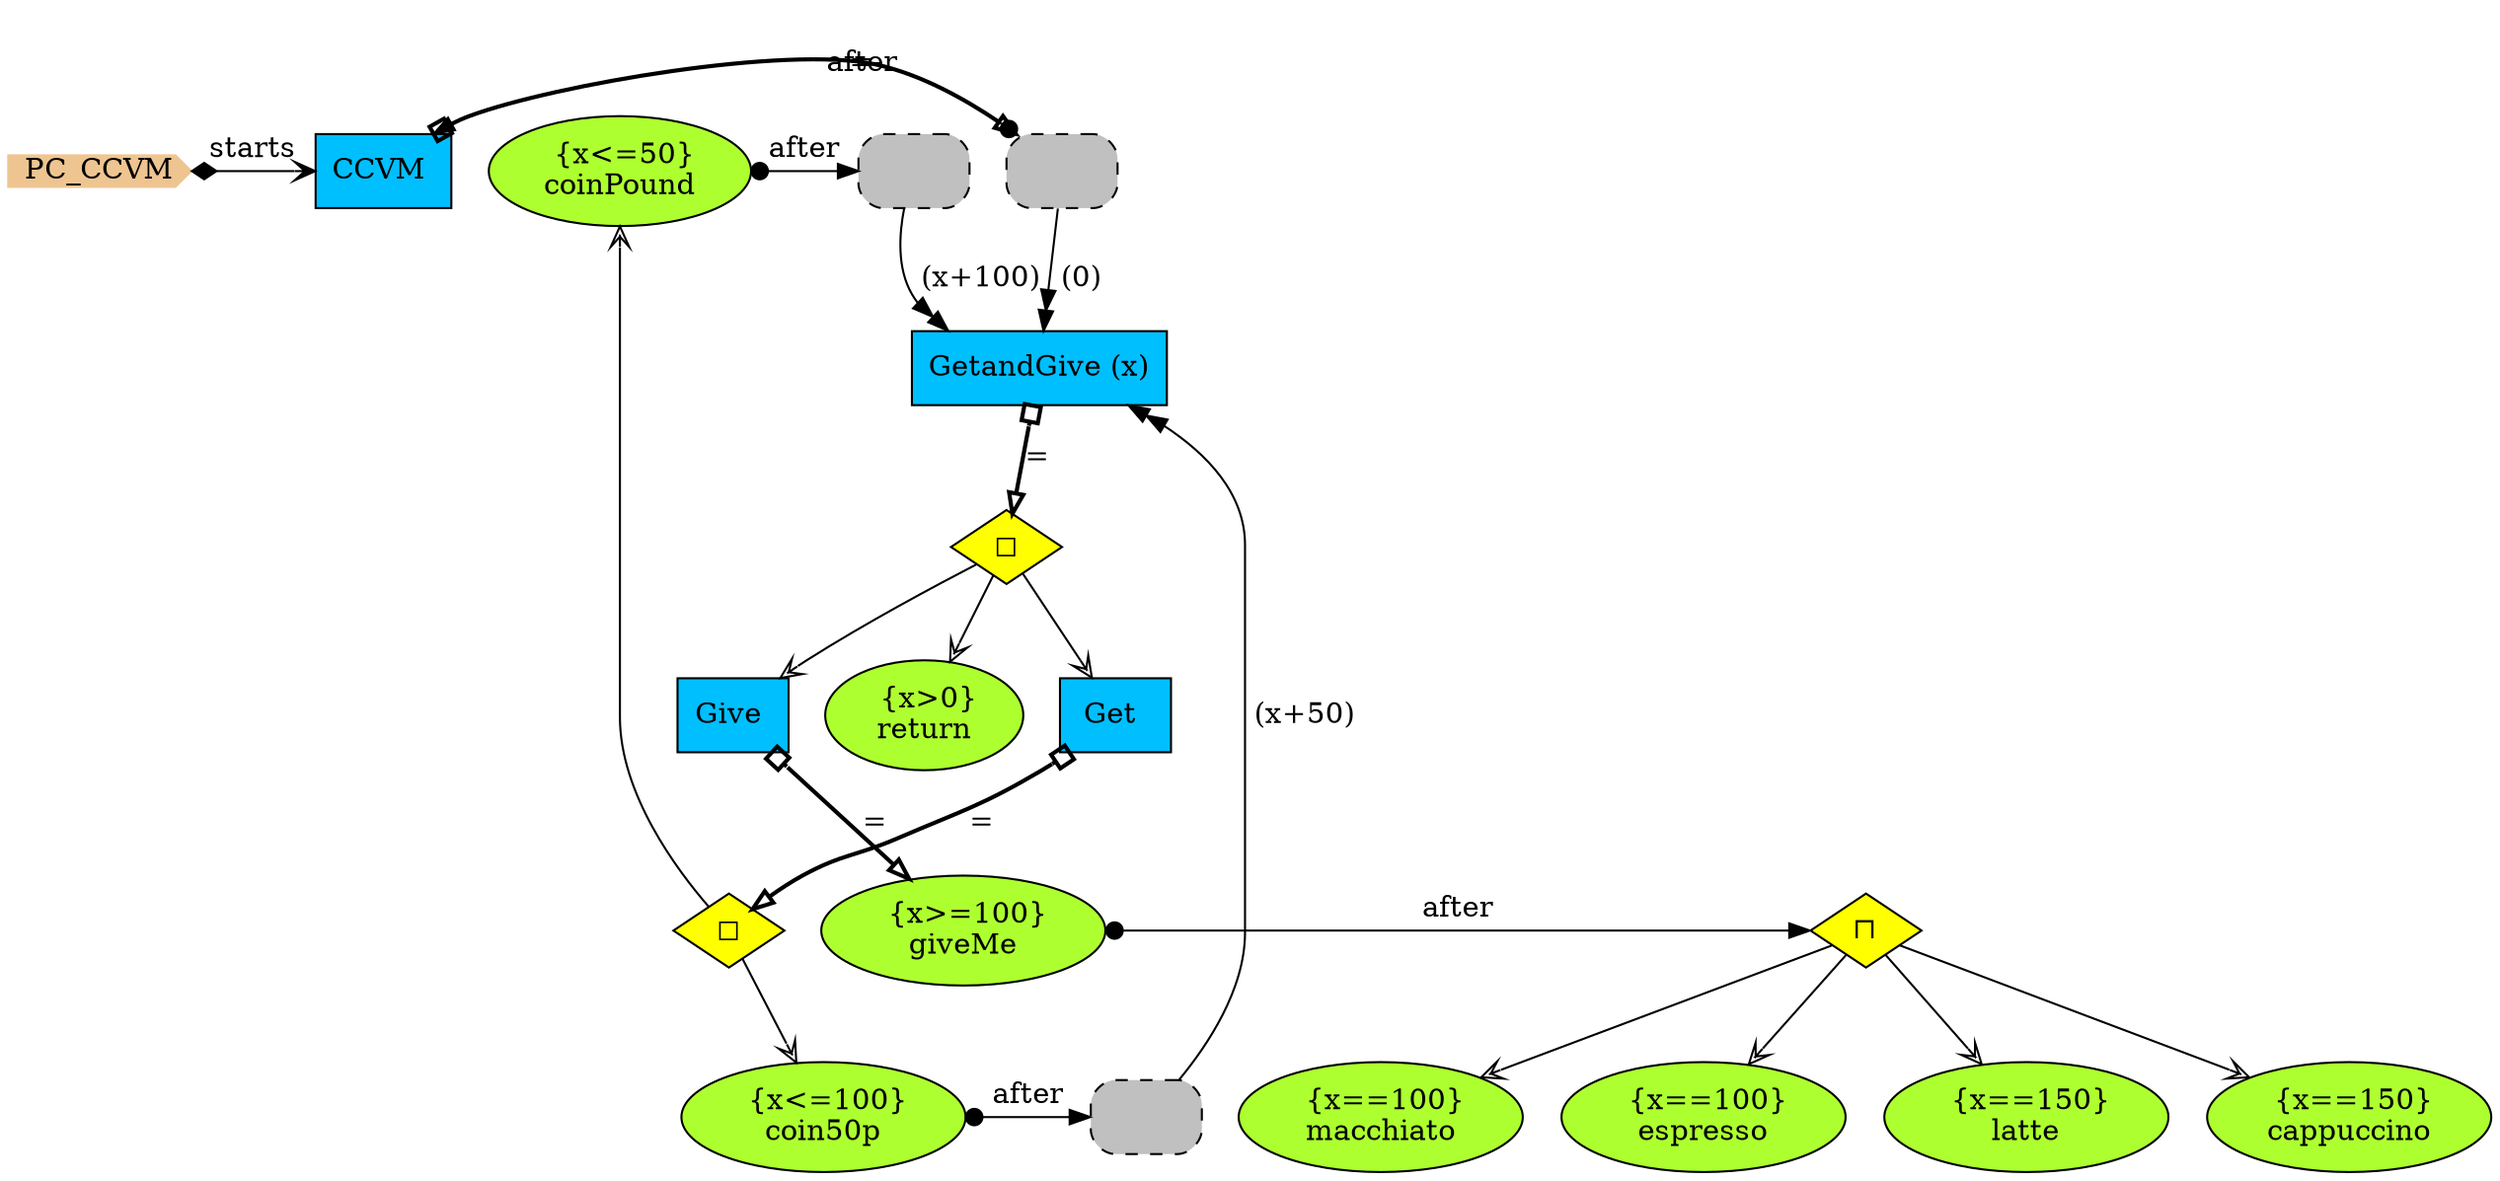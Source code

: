 digraph {
StartN_ [shape = cds,color=burlywood2,style=filled,height=.2,width=.2, label =PC_CCVM];
RefGotPound [shape=rectangle,fillcolor=gray,style="rounded,filled,dashed",label=" "];
RefGot50p [shape=rectangle,fillcolor=gray,style="rounded,filled,dashed",label=" "];
coinPound [shape=ellipse,fillcolor=greenyellow,style = filled,label=" {x<=50}
coinPound"];
coin50p [shape=ellipse,fillcolor=greenyellow,style = filled,label=" {x<=100}
coin50p"];
latte [shape=ellipse,fillcolor=greenyellow,style = filled,label=" {x==150}
latte"];
cappuccino [shape=ellipse,fillcolor=greenyellow,style = filled,label=" {x==150}
cappuccino"];
macchiato [shape=ellipse,fillcolor=greenyellow,style = filled,label=" {x==100}
macchiato"];
espresso [shape=ellipse,fillcolor=greenyellow,style = filled,label=" {x==100}
espresso"];
OpGive [shape=diamond,fillcolor=yellow,style = filled,label="⊓"];
return [shape=ellipse,fillcolor=greenyellow,style = filled,label=" {x>0}
return"];
OpGet [shape=diamond,fillcolor=yellow,style = filled,label="◻︎"];
Get [shape=box,fillcolor=deepskyblue,style = filled,label="Get "];
Give [shape=box,fillcolor=deepskyblue,style = filled,label="Give "];
OpGetandGive [shape=diamond,fillcolor=yellow,style = filled,label="◻︎"];
giveMe [shape=ellipse,fillcolor=greenyellow,style = filled,label=" {x>=100}
giveMe"];
GetandGive [shape=box,fillcolor=deepskyblue,style = filled,label="GetandGive (x)"];
RefGetandGive [shape=rectangle,fillcolor=gray,style="rounded,filled,dashed",label=" "];
CCVM [shape=box,fillcolor=deepskyblue,style = filled,label="CCVM "];

{rank=min;StartN_,CCVM}
{rank=same;RefGetandGive,CCVM}
{rank=same;giveMe,OpGive}
{rank=same;coin50p,RefGot50p}
{rank=same;coinPound,RefGotPound}

coinPound->RefGotPound[arrowtail=dot,dir=both,label="after"];
coin50p->RefGot50p[arrowtail=dot,dir=both,label="after"];
RefGotPound->GetandGive[arrowhead="normalnormal",label=" (x+100)"];
RefGot50p->GetandGive[arrowhead="normalnormal",label=" (x+50)"];
OpGet->coinPound[arrowhead="vee",fillcolor=white];
OpGet->coin50p[arrowhead="vee",fillcolor=white];
OpGive->latte[arrowhead="vee",fillcolor=white];
OpGive->cappuccino[arrowhead="vee",fillcolor=white];
OpGive->macchiato[arrowhead="vee",fillcolor=white];
OpGive->espresso[arrowhead="vee",fillcolor=white];
giveMe->OpGive[arrowtail=dot,dir=both,label="after"];
OpGetandGive->return[arrowhead="vee",fillcolor=white];
OpGetandGive->Give[arrowhead="vee",fillcolor=white];
OpGetandGive->Get[arrowhead="vee",fillcolor=white];
RefGetandGive->CCVM[arrowtail=dot,dir=both,label="after"];
RefGetandGive->GetandGive[arrowhead="normalnormal",label=" (0)"];
StartN_->CCVM[arrowhead="open",arrowtail=diamond,dir=both,label="starts"];
Get->OpGet[arrowhead="onormal",dir=both,arrowtail=obox,penwidth=2,label="="];
Give->giveMe[arrowhead="onormal",dir=both,arrowtail=obox,penwidth=2,label="="];
GetandGive->OpGetandGive[arrowhead="onormal",dir=both,arrowtail=obox,penwidth=2,label="="];
CCVM->RefGetandGive[arrowhead="onormal",dir=both,arrowtail=obox,penwidth=2,label="="];
}